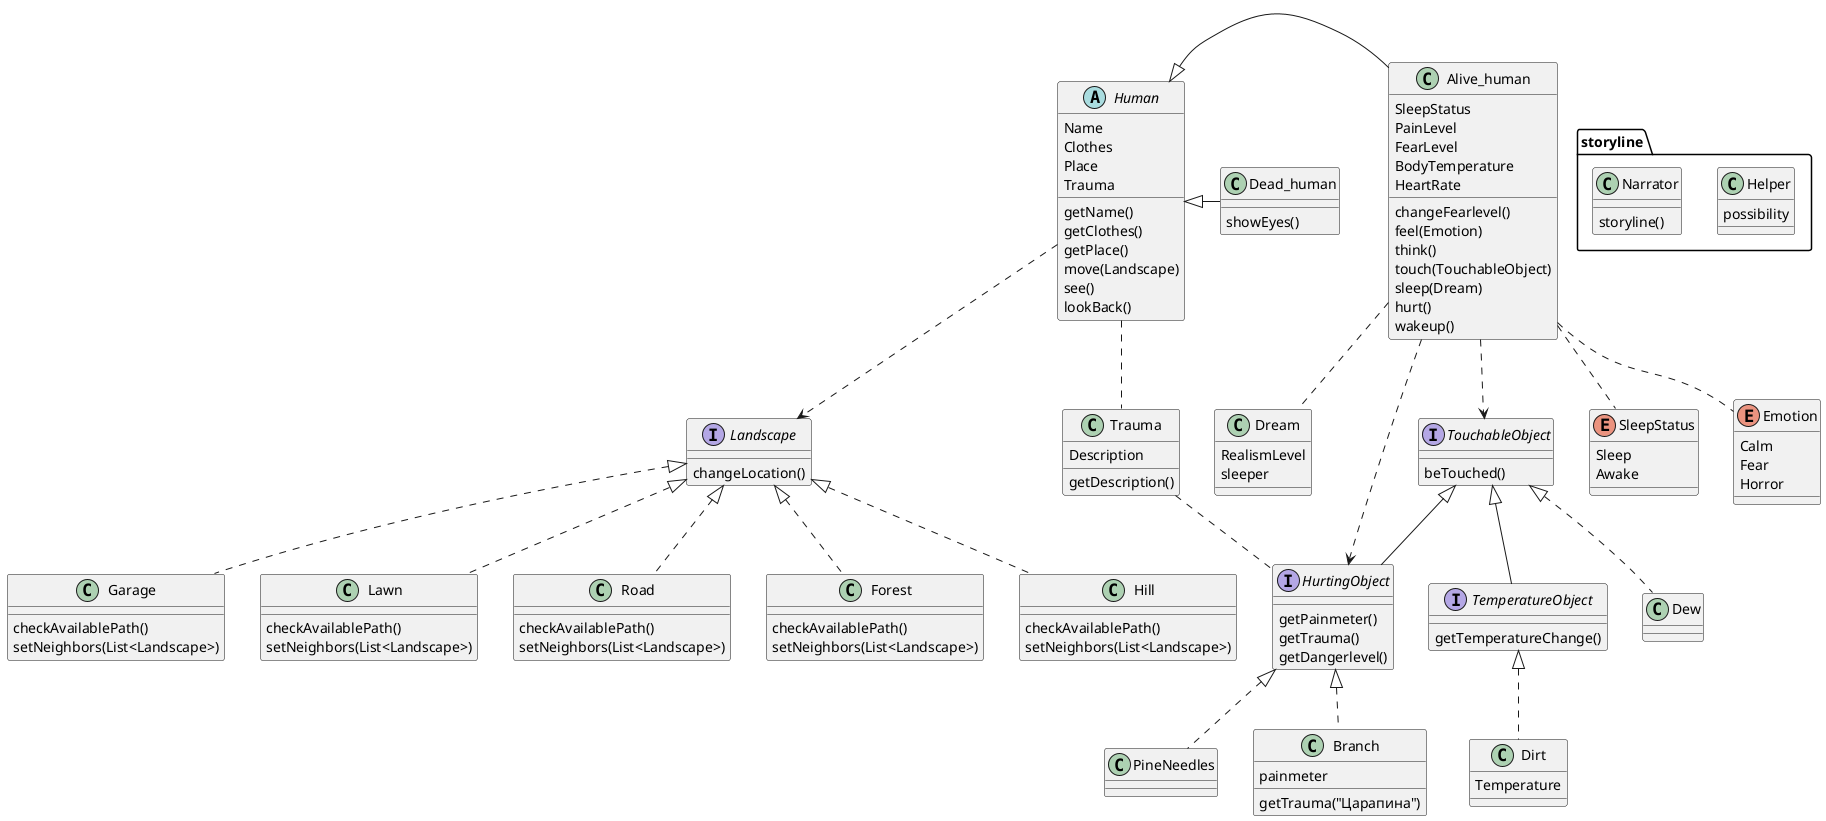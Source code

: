 @startuml
'https://plantuml.com/class-diagram

class Dead_human {


showEyes()

}
class Dream{
RealismLevel
sleeper
}

abstract class Human {
Name
Clothes
Place
Trauma

getName()
getClothes()
getPlace()
move(Landscape)
see()
lookBack()
}

class Trauma{
   Description
   getDescription()
}

class storyline.Helper{
possibility
}

Human <|- Alive_human
Human <|- Dead_human


Alive_human .. Dream
Alive_human ..> TouchableObject
Alive_human ..> HurtingObject
TouchableObject <|-- HurtingObject
TouchableObject <|-- TemperatureObject

Human ..> Landscape

TouchableObject <|.. Dew
TemperatureObject <|.. Dirt
HurtingObject <|.. PineNeedles
HurtingObject <|.. Branch
Landscape <|.. Garage
Landscape <|.. Lawn
Landscape <|.. Road
Landscape <|.. Forest
Landscape <|.. Hill
Alive_human .. SleepStatus
Alive_human .. Emotion
Human .. Trauma
Trauma .. HurtingObject

class Alive_human {
SleepStatus
PainLevel
FearLevel
BodyTemperature
HeartRate

changeFearlevel()
feel(Emotion)
think()
touch(TouchableObject)
sleep(Dream)
hurt()
wakeup()
}

class storyline.Narrator{
storyline()
}


interface TouchableObject {
beTouched()
}

interface TemperatureObject{
getTemperatureChange()
}

interface HurtingObject {
getPainmeter()
getTrauma()
getDangerlevel()
}
class Branch{
painmeter
getTrauma("Царапина")
}

interface Landscape {
changeLocation()
}

enum SleepStatus {
Sleep
Awake
}

enum Emotion {
Calm
Fear
Horror
}

class Dirt {
Temperature
}

class Garage {
checkAvailablePath()
setNeighbors(List<Landscape>)
}
class Lawn {
checkAvailablePath()
setNeighbors(List<Landscape>)
}
class Road {
checkAvailablePath()
setNeighbors(List<Landscape>)
}
class Forest {
checkAvailablePath()
setNeighbors(List<Landscape>)
}
class Hill {
checkAvailablePath()
setNeighbors(List<Landscape>)
}


@enduml